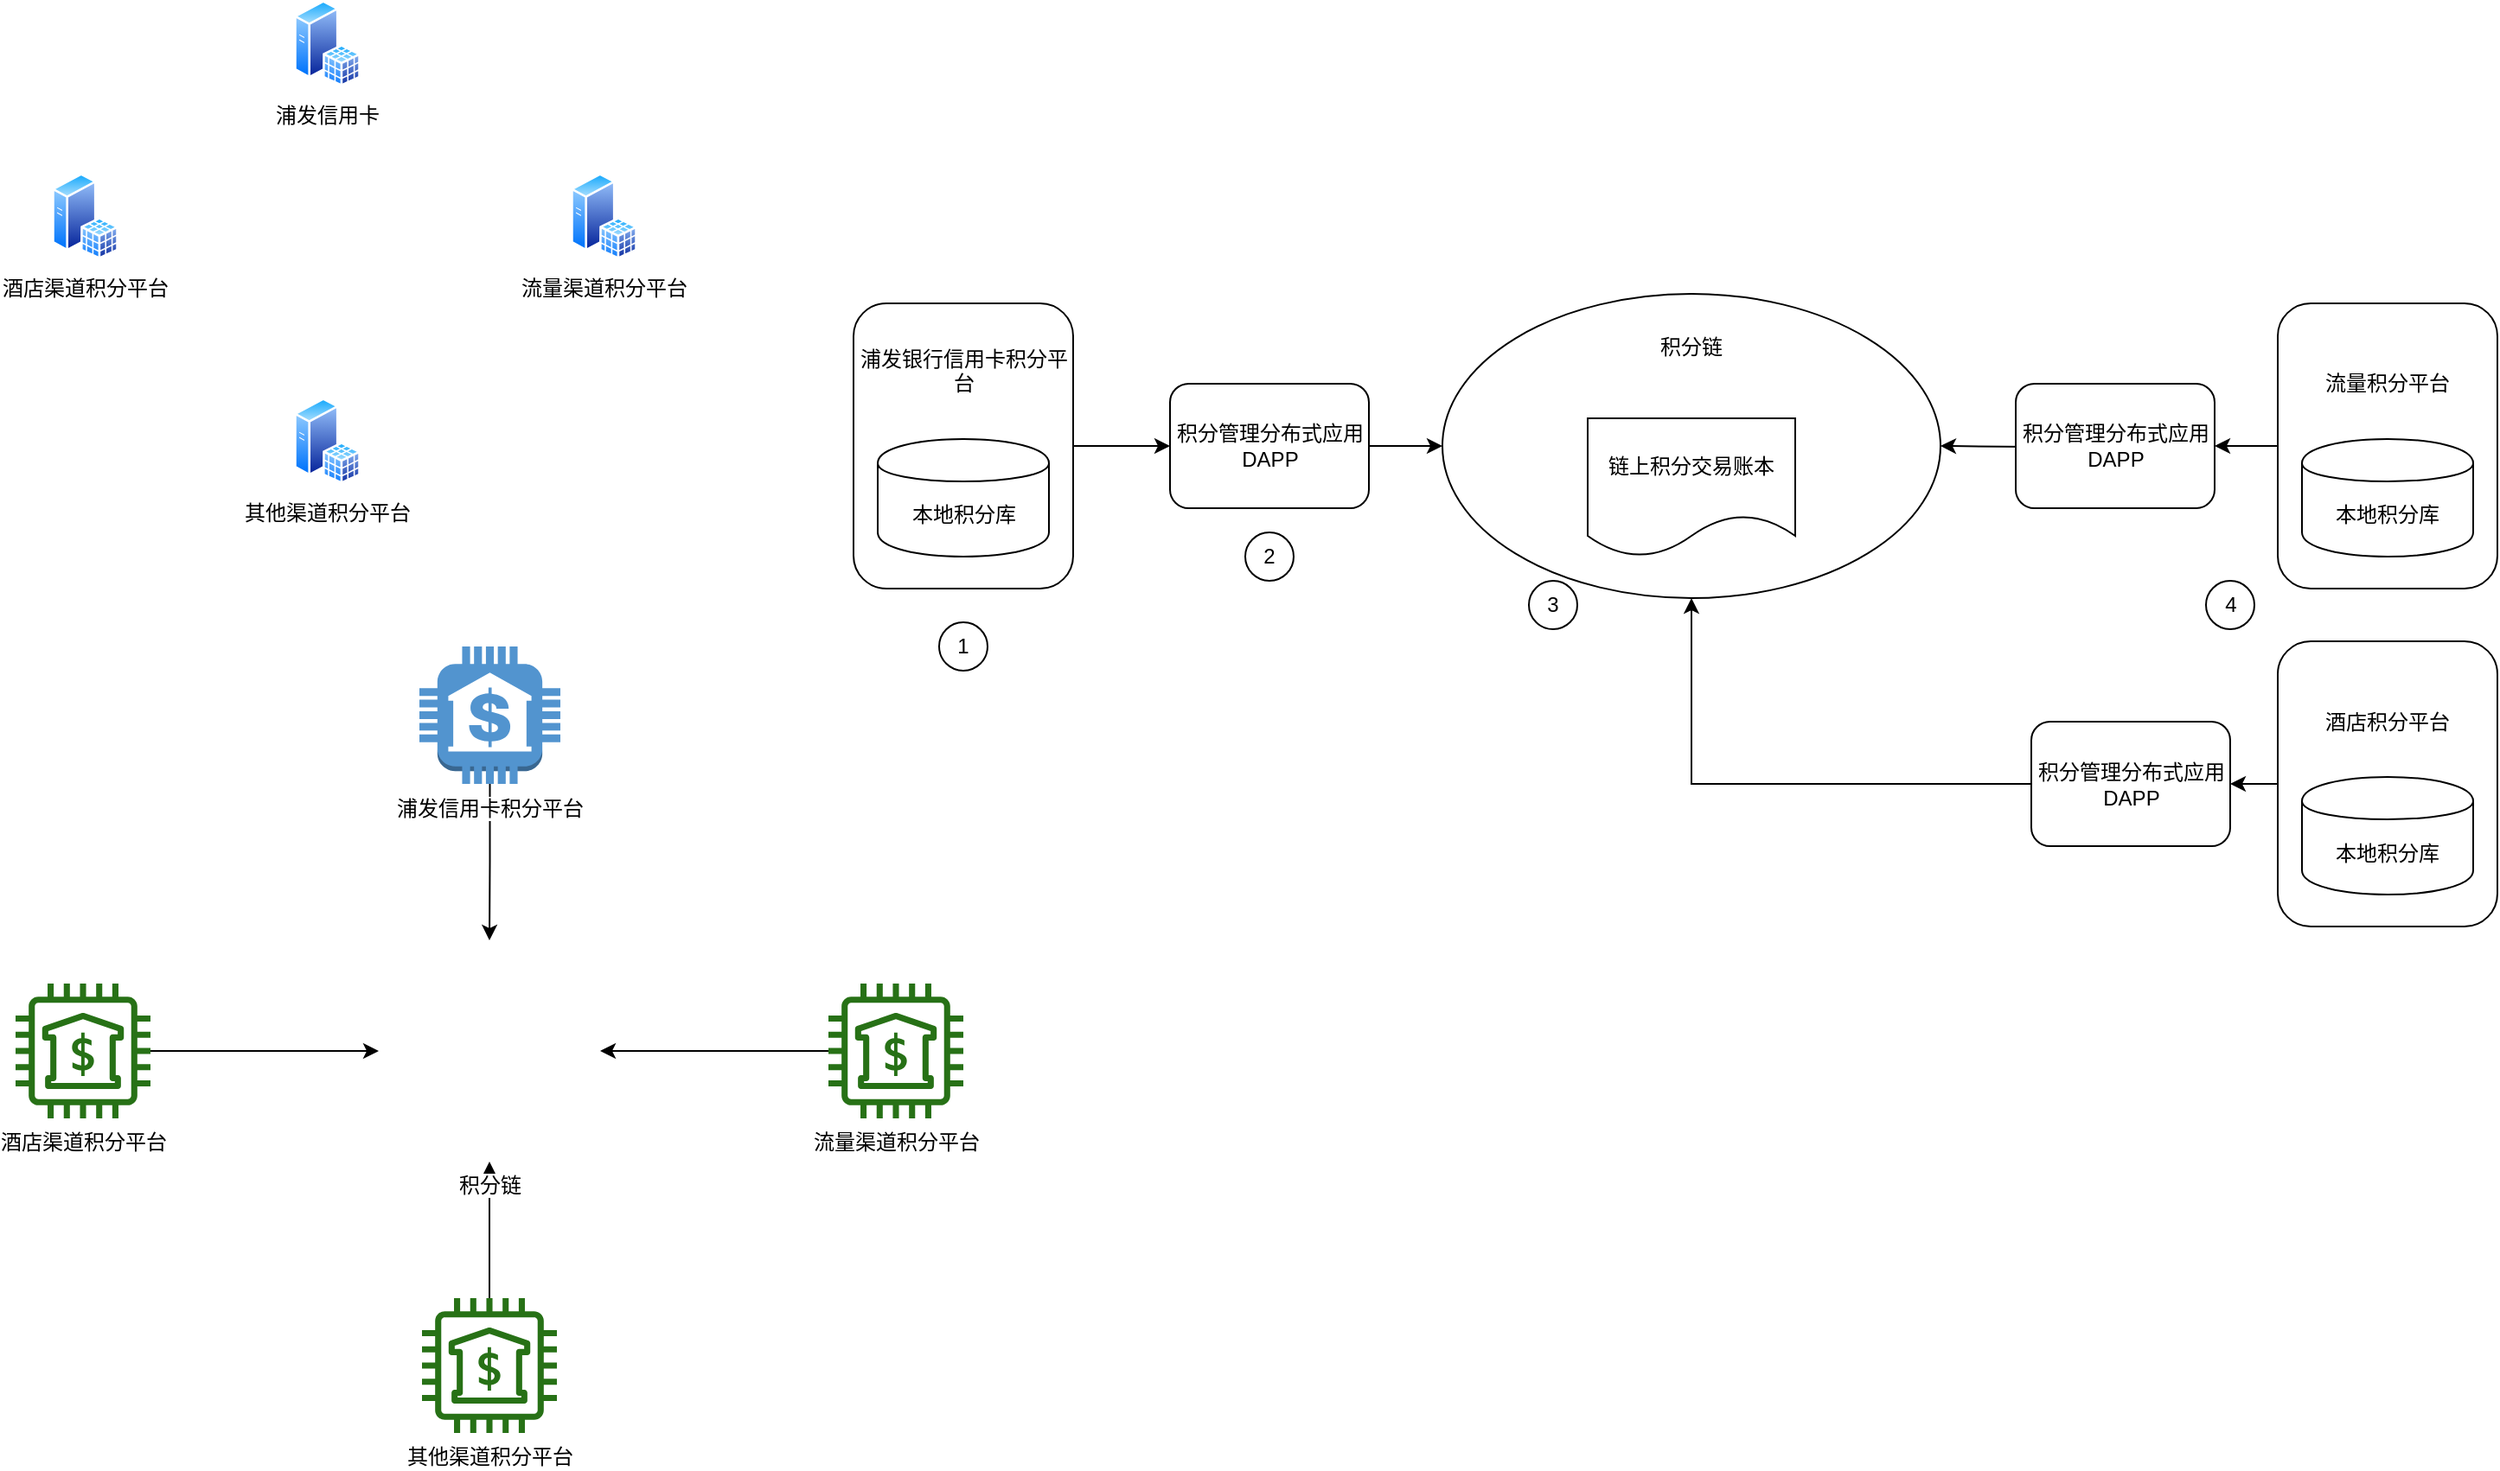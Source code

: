 <mxfile version="10.9.7" type="github"><diagram id="_dMYOQ8nVahg8kD0BmU4" name="第 1 页"><mxGraphModel dx="1182" dy="777" grid="0" gridSize="10" guides="1" tooltips="1" connect="1" arrows="1" fold="1" page="1" pageScale="1" pageWidth="1527" pageHeight="1169" math="0" shadow="0"><root><mxCell id="0"/><mxCell id="1" parent="0"/><mxCell id="039vLd9VIWf8CsVvrzeI-6" value="积分管理分布式应用&lt;br&gt;DAPP" style="rounded=1;whiteSpace=wrap;html=1;" vertex="1" parent="1"><mxGeometry x="686.5" y="272" width="115" height="72" as="geometry"/></mxCell><mxCell id="6BFeCwQ6Dt-FM8dxEHNZ-1" value="酒店渠道积分平台" style="aspect=fixed;perimeter=ellipsePerimeter;html=1;align=center;shadow=0;dashed=0;spacingTop=3;image;image=img/lib/active_directory/sql_server.svg;" parent="1" vertex="1"><mxGeometry x="40" y="150" width="38.5" height="50" as="geometry"/></mxCell><mxCell id="6BFeCwQ6Dt-FM8dxEHNZ-2" value="流量渠道积分平台" style="aspect=fixed;perimeter=ellipsePerimeter;html=1;align=center;shadow=0;dashed=0;spacingTop=3;image;image=img/lib/active_directory/sql_server.svg;" parent="1" vertex="1"><mxGeometry x="340" y="150" width="38.5" height="50" as="geometry"/></mxCell><mxCell id="6BFeCwQ6Dt-FM8dxEHNZ-3" value="浦发信用卡" style="aspect=fixed;perimeter=ellipsePerimeter;html=1;align=center;shadow=0;dashed=0;spacingTop=3;image;image=img/lib/active_directory/sql_server.svg;" parent="1" vertex="1"><mxGeometry x="180" y="50" width="38.5" height="50" as="geometry"/></mxCell><mxCell id="6BFeCwQ6Dt-FM8dxEHNZ-4" value="其他渠道积分平台" style="aspect=fixed;perimeter=ellipsePerimeter;html=1;align=center;shadow=0;dashed=0;spacingTop=3;image;image=img/lib/active_directory/sql_server.svg;" parent="1" vertex="1"><mxGeometry x="180" y="280" width="38.5" height="50" as="geometry"/></mxCell><mxCell id="6BFeCwQ6Dt-FM8dxEHNZ-13" style="edgeStyle=orthogonalEdgeStyle;rounded=0;orthogonalLoop=1;jettySize=auto;html=1;entryX=0.5;entryY=0;entryDx=0;entryDy=0;" parent="1" source="6BFeCwQ6Dt-FM8dxEHNZ-5" target="6BFeCwQ6Dt-FM8dxEHNZ-12" edge="1"><mxGeometry relative="1" as="geometry"/></mxCell><mxCell id="6BFeCwQ6Dt-FM8dxEHNZ-5" value="&lt;span style=&quot;background-color: rgb(255 , 255 , 255)&quot;&gt;浦发信用卡积分平台&lt;/span&gt;" style="outlineConnect=0;dashed=0;verticalLabelPosition=bottom;verticalAlign=top;align=center;html=1;shape=mxgraph.aws3.bank;fillColor=#5294CF;gradientColor=none;" parent="1" vertex="1"><mxGeometry x="252.5" y="424" width="81.5" height="79.5" as="geometry"/></mxCell><mxCell id="6BFeCwQ6Dt-FM8dxEHNZ-14" style="edgeStyle=orthogonalEdgeStyle;rounded=0;orthogonalLoop=1;jettySize=auto;html=1;entryX=0;entryY=0.5;entryDx=0;entryDy=0;" parent="1" source="6BFeCwQ6Dt-FM8dxEHNZ-6" target="6BFeCwQ6Dt-FM8dxEHNZ-12" edge="1"><mxGeometry relative="1" as="geometry"/></mxCell><mxCell id="6BFeCwQ6Dt-FM8dxEHNZ-6" value="&lt;span style=&quot;color: rgb(0 , 0 , 0) ; background-color: rgb(255 , 255 , 255)&quot;&gt;酒店渠道积分平台&lt;/span&gt;" style="outlineConnect=0;fontColor=#232F3E;gradientColor=none;fillColor=#277116;strokeColor=none;dashed=0;verticalLabelPosition=bottom;verticalAlign=top;align=center;html=1;fontSize=12;fontStyle=0;aspect=fixed;pointerEvents=1;shape=mxgraph.aws4.bank;" parent="1" vertex="1"><mxGeometry x="19" y="619" width="78" height="78" as="geometry"/></mxCell><mxCell id="6BFeCwQ6Dt-FM8dxEHNZ-15" style="edgeStyle=orthogonalEdgeStyle;rounded=0;orthogonalLoop=1;jettySize=auto;html=1;" parent="1" source="6BFeCwQ6Dt-FM8dxEHNZ-7" target="6BFeCwQ6Dt-FM8dxEHNZ-12" edge="1"><mxGeometry relative="1" as="geometry"/></mxCell><mxCell id="6BFeCwQ6Dt-FM8dxEHNZ-7" value="&lt;span style=&quot;color: rgb(0 , 0 , 0) ; background-color: rgb(255 , 255 , 255)&quot;&gt;流量渠道积分平台&lt;/span&gt;" style="outlineConnect=0;fontColor=#232F3E;gradientColor=none;fillColor=#277116;strokeColor=none;dashed=0;verticalLabelPosition=bottom;verticalAlign=top;align=center;html=1;fontSize=12;fontStyle=0;aspect=fixed;pointerEvents=1;shape=mxgraph.aws4.bank;" parent="1" vertex="1"><mxGeometry x="489" y="619" width="78" height="78" as="geometry"/></mxCell><mxCell id="6BFeCwQ6Dt-FM8dxEHNZ-16" style="edgeStyle=orthogonalEdgeStyle;rounded=0;orthogonalLoop=1;jettySize=auto;html=1;entryX=0.5;entryY=1;entryDx=0;entryDy=0;" parent="1" source="6BFeCwQ6Dt-FM8dxEHNZ-11" target="6BFeCwQ6Dt-FM8dxEHNZ-12" edge="1"><mxGeometry relative="1" as="geometry"/></mxCell><mxCell id="6BFeCwQ6Dt-FM8dxEHNZ-11" value="&lt;span style=&quot;color: rgb(0 , 0 , 0) ; background-color: rgb(255 , 255 , 255)&quot;&gt;其他渠道积分平台&lt;/span&gt;" style="outlineConnect=0;fontColor=#232F3E;gradientColor=none;fillColor=#277116;strokeColor=none;dashed=0;verticalLabelPosition=bottom;verticalAlign=top;align=center;html=1;fontSize=12;fontStyle=0;aspect=fixed;pointerEvents=1;shape=mxgraph.aws4.bank;" parent="1" vertex="1"><mxGeometry x="254" y="801" width="78" height="78" as="geometry"/></mxCell><mxCell id="6BFeCwQ6Dt-FM8dxEHNZ-12" value="积分链" style="shape=image;html=1;verticalAlign=top;verticalLabelPosition=bottom;labelBackgroundColor=#ffffff;imageAspect=0;aspect=fixed;image=https://cdn0.iconfinder.com/data/icons/blockchain-classic/256/Storj-128.png" parent="1" vertex="1"><mxGeometry x="229" y="594" width="128" height="128" as="geometry"/></mxCell><mxCell id="039vLd9VIWf8CsVvrzeI-10" style="edgeStyle=orthogonalEdgeStyle;rounded=0;orthogonalLoop=1;jettySize=auto;html=1;entryX=0;entryY=0.5;entryDx=0;entryDy=0;" edge="1" parent="1" source="039vLd9VIWf8CsVvrzeI-1" target="039vLd9VIWf8CsVvrzeI-6"><mxGeometry relative="1" as="geometry"/></mxCell><mxCell id="039vLd9VIWf8CsVvrzeI-1" value="浦发银行信用卡积分平台&lt;br&gt;&lt;br&gt;&lt;br&gt;&lt;br&gt;&lt;br&gt;&lt;br&gt;&lt;br&gt;" style="rounded=1;whiteSpace=wrap;html=1;" vertex="1" parent="1"><mxGeometry x="503.5" y="225.5" width="127" height="165" as="geometry"/></mxCell><mxCell id="039vLd9VIWf8CsVvrzeI-3" value="本地积分库" style="shape=cylinder;whiteSpace=wrap;html=1;boundedLbl=1;backgroundOutline=1;" vertex="1" parent="1"><mxGeometry x="517.5" y="304" width="99" height="68" as="geometry"/></mxCell><mxCell id="039vLd9VIWf8CsVvrzeI-4" value="积分链&lt;br&gt;&lt;br&gt;&lt;br&gt;&lt;br&gt;&lt;br&gt;&lt;br&gt;&lt;br&gt;&lt;br&gt;&lt;br&gt;" style="ellipse;whiteSpace=wrap;html=1;" vertex="1" parent="1"><mxGeometry x="844" y="220" width="288" height="176" as="geometry"/></mxCell><mxCell id="039vLd9VIWf8CsVvrzeI-5" value="链上积分交易账本" style="shape=document;whiteSpace=wrap;html=1;boundedLbl=1;" vertex="1" parent="1"><mxGeometry x="928" y="292" width="120" height="80" as="geometry"/></mxCell><mxCell id="039vLd9VIWf8CsVvrzeI-7" style="edgeStyle=orthogonalEdgeStyle;rounded=0;orthogonalLoop=1;jettySize=auto;html=1;" edge="1" parent="1" source="039vLd9VIWf8CsVvrzeI-6" target="039vLd9VIWf8CsVvrzeI-4"><mxGeometry relative="1" as="geometry"/></mxCell><mxCell id="039vLd9VIWf8CsVvrzeI-9" style="edgeStyle=orthogonalEdgeStyle;rounded=0;orthogonalLoop=1;jettySize=auto;html=1;" edge="1" parent="1" target="039vLd9VIWf8CsVvrzeI-4"><mxGeometry relative="1" as="geometry"><mxPoint x="1238" y="308" as="sourcePoint"/></mxGeometry></mxCell><mxCell id="039vLd9VIWf8CsVvrzeI-11" value="积分管理分布式应用&lt;br&gt;DAPP" style="rounded=1;whiteSpace=wrap;html=1;" vertex="1" parent="1"><mxGeometry x="1175.5" y="272" width="115" height="72" as="geometry"/></mxCell><mxCell id="039vLd9VIWf8CsVvrzeI-15" style="edgeStyle=orthogonalEdgeStyle;rounded=0;orthogonalLoop=1;jettySize=auto;html=1;entryX=1;entryY=0.5;entryDx=0;entryDy=0;" edge="1" parent="1" source="039vLd9VIWf8CsVvrzeI-13" target="039vLd9VIWf8CsVvrzeI-11"><mxGeometry relative="1" as="geometry"/></mxCell><mxCell id="039vLd9VIWf8CsVvrzeI-13" value="流量积分平台&lt;br&gt;&lt;br&gt;&lt;br&gt;&lt;br&gt;&lt;br&gt;&lt;br&gt;" style="rounded=1;whiteSpace=wrap;html=1;" vertex="1" parent="1"><mxGeometry x="1327" y="225.5" width="127" height="165" as="geometry"/></mxCell><mxCell id="039vLd9VIWf8CsVvrzeI-14" value="本地积分库" style="shape=cylinder;whiteSpace=wrap;html=1;boundedLbl=1;backgroundOutline=1;" vertex="1" parent="1"><mxGeometry x="1341" y="304" width="99" height="68" as="geometry"/></mxCell><mxCell id="039vLd9VIWf8CsVvrzeI-17" style="edgeStyle=orthogonalEdgeStyle;rounded=0;orthogonalLoop=1;jettySize=auto;html=1;entryX=0.5;entryY=1;entryDx=0;entryDy=0;" edge="1" parent="1" source="039vLd9VIWf8CsVvrzeI-16" target="039vLd9VIWf8CsVvrzeI-4"><mxGeometry relative="1" as="geometry"/></mxCell><mxCell id="039vLd9VIWf8CsVvrzeI-16" value="积分管理分布式应用&lt;br&gt;DAPP" style="rounded=1;whiteSpace=wrap;html=1;" vertex="1" parent="1"><mxGeometry x="1184.5" y="467.5" width="115" height="72" as="geometry"/></mxCell><mxCell id="039vLd9VIWf8CsVvrzeI-20" style="edgeStyle=orthogonalEdgeStyle;rounded=0;orthogonalLoop=1;jettySize=auto;html=1;" edge="1" parent="1" source="039vLd9VIWf8CsVvrzeI-18" target="039vLd9VIWf8CsVvrzeI-16"><mxGeometry relative="1" as="geometry"/></mxCell><mxCell id="039vLd9VIWf8CsVvrzeI-18" value="酒店积分平台&lt;br&gt;&lt;br&gt;&lt;br&gt;&lt;br&gt;&lt;br&gt;&lt;br&gt;" style="rounded=1;whiteSpace=wrap;html=1;" vertex="1" parent="1"><mxGeometry x="1327" y="421" width="127" height="165" as="geometry"/></mxCell><mxCell id="039vLd9VIWf8CsVvrzeI-19" value="本地积分库" style="shape=cylinder;whiteSpace=wrap;html=1;boundedLbl=1;backgroundOutline=1;" vertex="1" parent="1"><mxGeometry x="1341" y="499.5" width="99" height="68" as="geometry"/></mxCell><mxCell id="039vLd9VIWf8CsVvrzeI-21" value="1" style="ellipse;whiteSpace=wrap;html=1;aspect=fixed;" vertex="1" parent="1"><mxGeometry x="553" y="410" width="28" height="28" as="geometry"/></mxCell><mxCell id="039vLd9VIWf8CsVvrzeI-22" value="2" style="ellipse;whiteSpace=wrap;html=1;aspect=fixed;" vertex="1" parent="1"><mxGeometry x="730" y="358" width="28" height="28" as="geometry"/></mxCell><mxCell id="039vLd9VIWf8CsVvrzeI-23" value="3" style="ellipse;whiteSpace=wrap;html=1;aspect=fixed;" vertex="1" parent="1"><mxGeometry x="894" y="386" width="28" height="28" as="geometry"/></mxCell><mxCell id="039vLd9VIWf8CsVvrzeI-24" value="4" style="ellipse;whiteSpace=wrap;html=1;aspect=fixed;" vertex="1" parent="1"><mxGeometry x="1285.5" y="386" width="28" height="28" as="geometry"/></mxCell></root></mxGraphModel></diagram></mxfile>